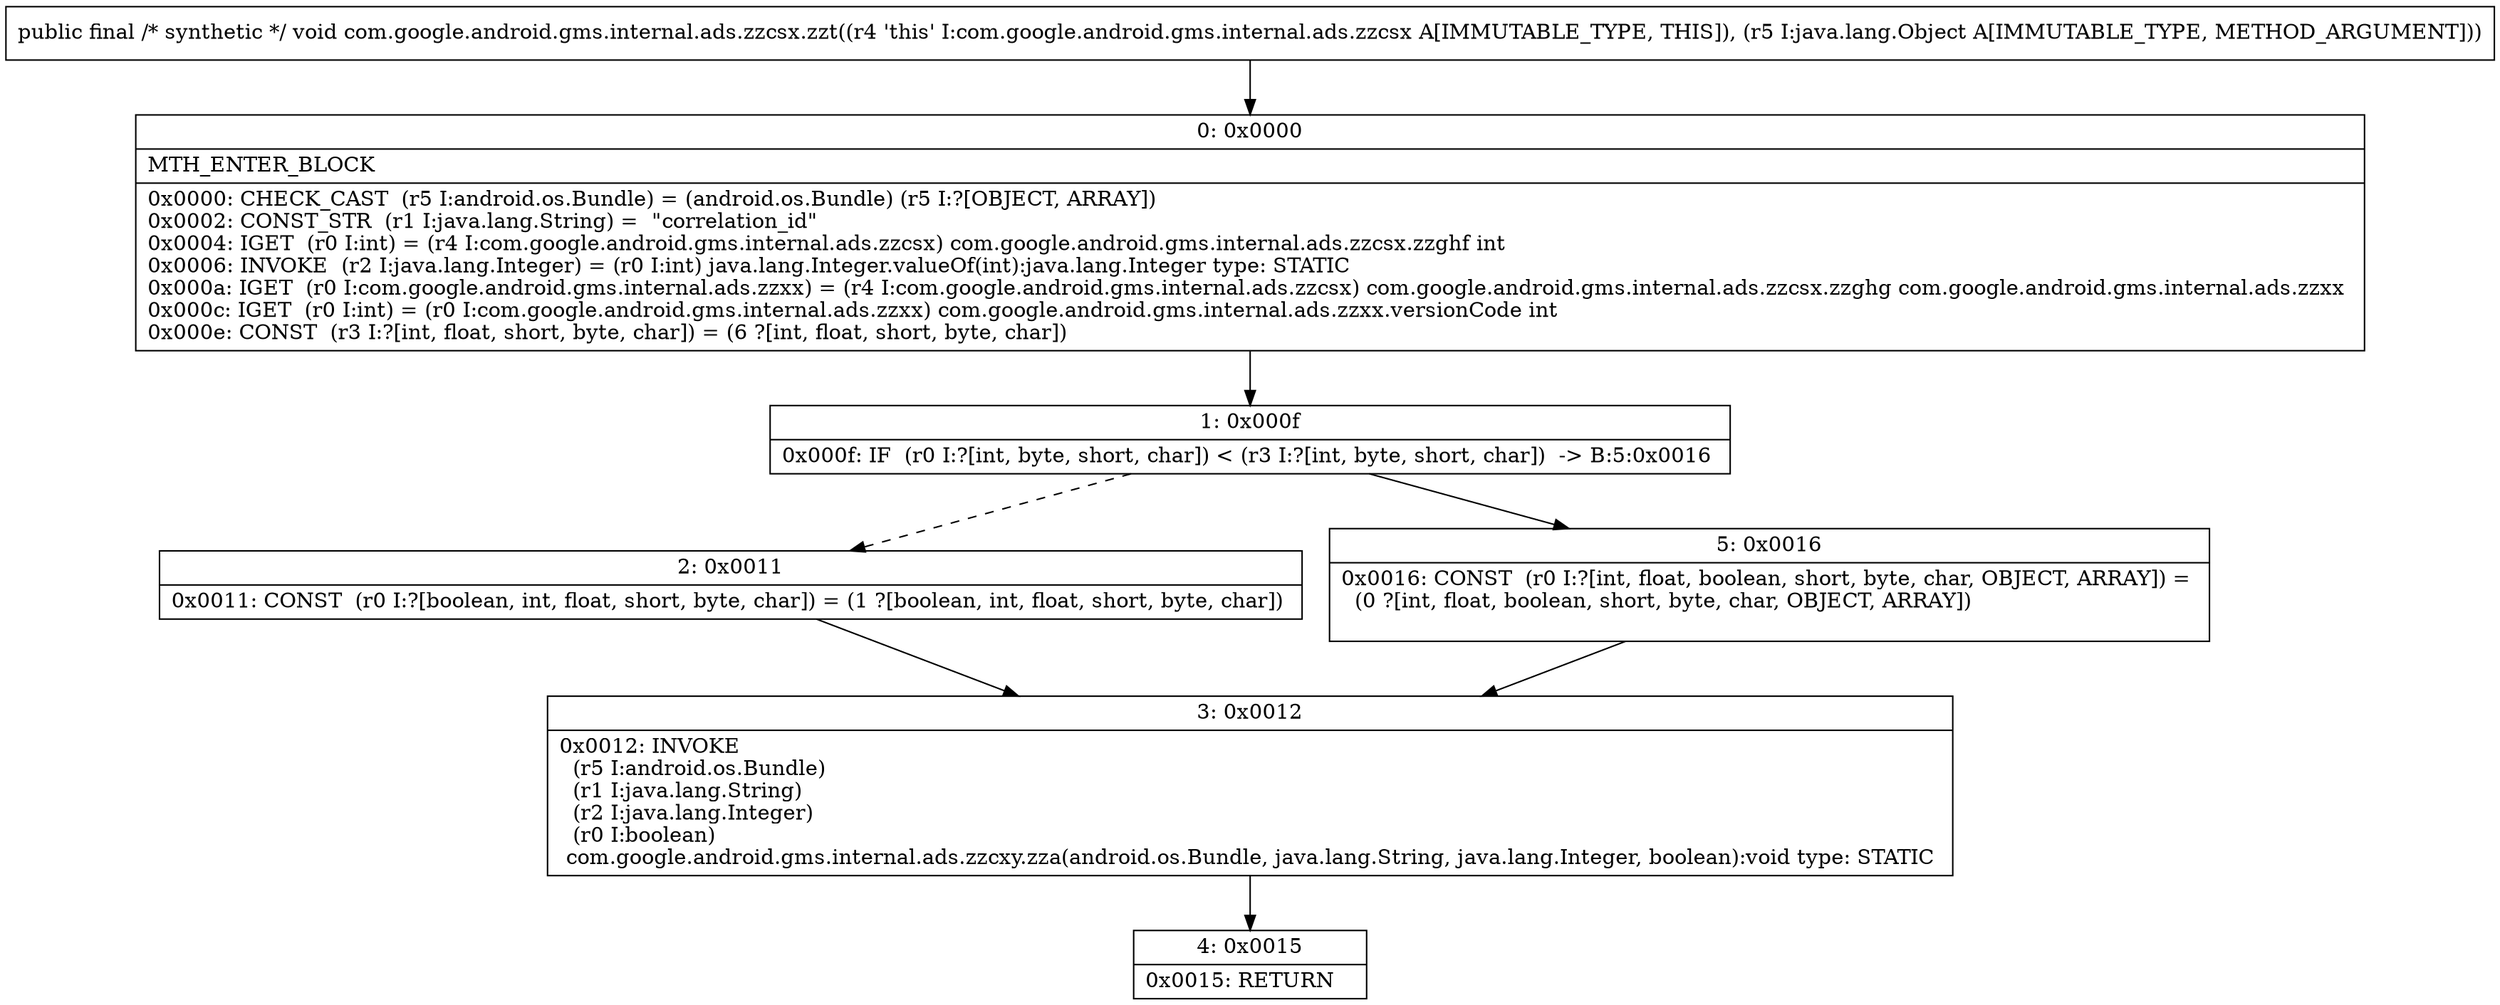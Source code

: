 digraph "CFG forcom.google.android.gms.internal.ads.zzcsx.zzt(Ljava\/lang\/Object;)V" {
Node_0 [shape=record,label="{0\:\ 0x0000|MTH_ENTER_BLOCK\l|0x0000: CHECK_CAST  (r5 I:android.os.Bundle) = (android.os.Bundle) (r5 I:?[OBJECT, ARRAY]) \l0x0002: CONST_STR  (r1 I:java.lang.String) =  \"correlation_id\" \l0x0004: IGET  (r0 I:int) = (r4 I:com.google.android.gms.internal.ads.zzcsx) com.google.android.gms.internal.ads.zzcsx.zzghf int \l0x0006: INVOKE  (r2 I:java.lang.Integer) = (r0 I:int) java.lang.Integer.valueOf(int):java.lang.Integer type: STATIC \l0x000a: IGET  (r0 I:com.google.android.gms.internal.ads.zzxx) = (r4 I:com.google.android.gms.internal.ads.zzcsx) com.google.android.gms.internal.ads.zzcsx.zzghg com.google.android.gms.internal.ads.zzxx \l0x000c: IGET  (r0 I:int) = (r0 I:com.google.android.gms.internal.ads.zzxx) com.google.android.gms.internal.ads.zzxx.versionCode int \l0x000e: CONST  (r3 I:?[int, float, short, byte, char]) = (6 ?[int, float, short, byte, char]) \l}"];
Node_1 [shape=record,label="{1\:\ 0x000f|0x000f: IF  (r0 I:?[int, byte, short, char]) \< (r3 I:?[int, byte, short, char])  \-\> B:5:0x0016 \l}"];
Node_2 [shape=record,label="{2\:\ 0x0011|0x0011: CONST  (r0 I:?[boolean, int, float, short, byte, char]) = (1 ?[boolean, int, float, short, byte, char]) \l}"];
Node_3 [shape=record,label="{3\:\ 0x0012|0x0012: INVOKE  \l  (r5 I:android.os.Bundle)\l  (r1 I:java.lang.String)\l  (r2 I:java.lang.Integer)\l  (r0 I:boolean)\l com.google.android.gms.internal.ads.zzcxy.zza(android.os.Bundle, java.lang.String, java.lang.Integer, boolean):void type: STATIC \l}"];
Node_4 [shape=record,label="{4\:\ 0x0015|0x0015: RETURN   \l}"];
Node_5 [shape=record,label="{5\:\ 0x0016|0x0016: CONST  (r0 I:?[int, float, boolean, short, byte, char, OBJECT, ARRAY]) = \l  (0 ?[int, float, boolean, short, byte, char, OBJECT, ARRAY])\l \l}"];
MethodNode[shape=record,label="{public final \/* synthetic *\/ void com.google.android.gms.internal.ads.zzcsx.zzt((r4 'this' I:com.google.android.gms.internal.ads.zzcsx A[IMMUTABLE_TYPE, THIS]), (r5 I:java.lang.Object A[IMMUTABLE_TYPE, METHOD_ARGUMENT])) }"];
MethodNode -> Node_0;
Node_0 -> Node_1;
Node_1 -> Node_2[style=dashed];
Node_1 -> Node_5;
Node_2 -> Node_3;
Node_3 -> Node_4;
Node_5 -> Node_3;
}

